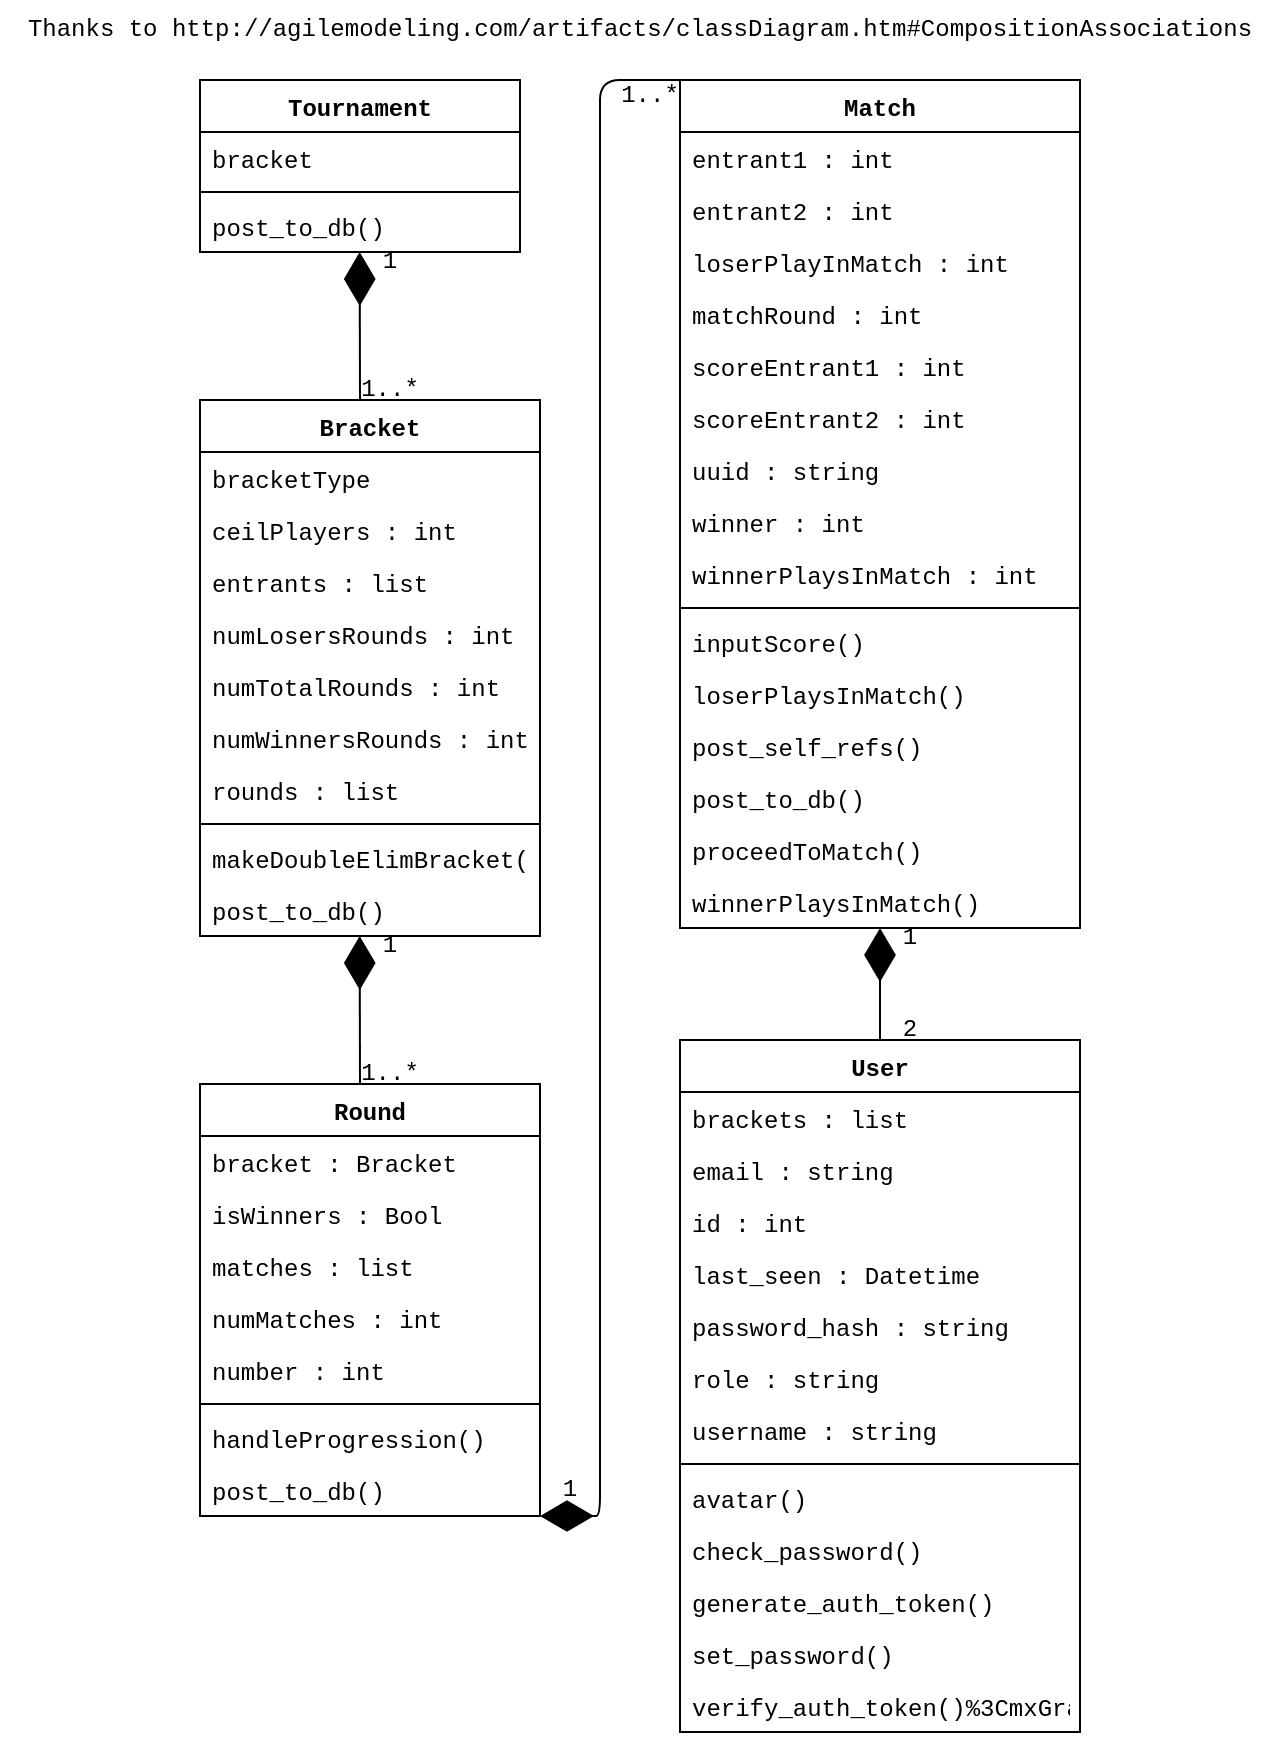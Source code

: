 <mxfile version="12.6.5" type="device"><diagram id="Jq5HH7XgQWrTTd1bxSg3" name="Page-1"><mxGraphModel dx="2031" dy="1179" grid="1" gridSize="10" guides="1" tooltips="1" connect="1" arrows="1" fold="1" page="1" pageScale="1" pageWidth="1600" pageHeight="1200" math="0" shadow="0"><root><mxCell id="0"/><mxCell id="1" parent="0"/><mxCell id="m4zedCqlivCbkzbcb7uF-5" value="Tournament" style="swimlane;fontStyle=1;align=center;verticalAlign=top;childLayout=stackLayout;horizontal=1;startSize=26;horizontalStack=0;resizeParent=1;resizeParentMax=0;resizeLast=0;collapsible=1;marginBottom=0;fontFamily=Courier New;" parent="1" vertex="1"><mxGeometry x="260" y="240" width="160" height="86" as="geometry"/></mxCell><mxCell id="m4zedCqlivCbkzbcb7uF-6" value="bracket" style="text;strokeColor=none;fillColor=none;align=left;verticalAlign=top;spacingLeft=4;spacingRight=4;overflow=hidden;rotatable=0;points=[[0,0.5],[1,0.5]];portConstraint=eastwest;fontFamily=Courier New;" parent="m4zedCqlivCbkzbcb7uF-5" vertex="1"><mxGeometry y="26" width="160" height="26" as="geometry"/></mxCell><mxCell id="m4zedCqlivCbkzbcb7uF-7" value="" style="line;strokeWidth=1;fillColor=none;align=left;verticalAlign=middle;spacingTop=-1;spacingLeft=3;spacingRight=3;rotatable=0;labelPosition=right;points=[];portConstraint=eastwest;fontFamily=Courier New;" parent="m4zedCqlivCbkzbcb7uF-5" vertex="1"><mxGeometry y="52" width="160" height="8" as="geometry"/></mxCell><mxCell id="m4zedCqlivCbkzbcb7uF-8" value="post_to_db()" style="text;strokeColor=none;fillColor=none;align=left;verticalAlign=top;spacingLeft=4;spacingRight=4;overflow=hidden;rotatable=0;points=[[0,0.5],[1,0.5]];portConstraint=eastwest;fontFamily=Courier New;" parent="m4zedCqlivCbkzbcb7uF-5" vertex="1"><mxGeometry y="60" width="160" height="26" as="geometry"/></mxCell><mxCell id="m4zedCqlivCbkzbcb7uF-9" value="" style="endArrow=diamondThin;endFill=1;endSize=24;html=1;entryX=0.499;entryY=1;entryDx=0;entryDy=0;fontFamily=Courier New;entryPerimeter=0;" parent="1" target="m4zedCqlivCbkzbcb7uF-8" edge="1"><mxGeometry width="160" relative="1" as="geometry"><mxPoint x="340" y="400" as="sourcePoint"/><mxPoint x="700" y="150" as="targetPoint"/></mxGeometry></mxCell><mxCell id="m4zedCqlivCbkzbcb7uF-10" value="Bracket" style="swimlane;fontStyle=1;align=center;verticalAlign=top;childLayout=stackLayout;horizontal=1;startSize=26;horizontalStack=0;resizeParent=1;resizeParentMax=0;resizeLast=0;collapsible=1;marginBottom=0;fontFamily=Courier New;" parent="1" vertex="1"><mxGeometry x="260" y="400" width="170" height="268" as="geometry"/></mxCell><mxCell id="m4zedCqlivCbkzbcb7uF-11" value="bracketType" style="text;strokeColor=none;fillColor=none;align=left;verticalAlign=top;spacingLeft=4;spacingRight=4;overflow=hidden;rotatable=0;points=[[0,0.5],[1,0.5]];portConstraint=eastwest;fontFamily=Courier New;" parent="m4zedCqlivCbkzbcb7uF-10" vertex="1"><mxGeometry y="26" width="170" height="26" as="geometry"/></mxCell><mxCell id="m4zedCqlivCbkzbcb7uF-50" value="ceilPlayers : int" style="text;strokeColor=none;fillColor=none;align=left;verticalAlign=top;spacingLeft=4;spacingRight=4;overflow=hidden;rotatable=0;points=[[0,0.5],[1,0.5]];portConstraint=eastwest;fontFamily=Courier New;" parent="m4zedCqlivCbkzbcb7uF-10" vertex="1"><mxGeometry y="52" width="170" height="26" as="geometry"/></mxCell><mxCell id="m4zedCqlivCbkzbcb7uF-51" value="entrants : list" style="text;strokeColor=none;fillColor=none;align=left;verticalAlign=top;spacingLeft=4;spacingRight=4;overflow=hidden;rotatable=0;points=[[0,0.5],[1,0.5]];portConstraint=eastwest;fontFamily=Courier New;" parent="m4zedCqlivCbkzbcb7uF-10" vertex="1"><mxGeometry y="78" width="170" height="26" as="geometry"/></mxCell><mxCell id="m4zedCqlivCbkzbcb7uF-52" value="numLosersRounds : int" style="text;strokeColor=none;fillColor=none;align=left;verticalAlign=top;spacingLeft=4;spacingRight=4;overflow=hidden;rotatable=0;points=[[0,0.5],[1,0.5]];portConstraint=eastwest;fontFamily=Courier New;" parent="m4zedCqlivCbkzbcb7uF-10" vertex="1"><mxGeometry y="104" width="170" height="26" as="geometry"/></mxCell><mxCell id="m4zedCqlivCbkzbcb7uF-53" value="numTotalRounds : int" style="text;strokeColor=none;fillColor=none;align=left;verticalAlign=top;spacingLeft=4;spacingRight=4;overflow=hidden;rotatable=0;points=[[0,0.5],[1,0.5]];portConstraint=eastwest;fontFamily=Courier New;" parent="m4zedCqlivCbkzbcb7uF-10" vertex="1"><mxGeometry y="130" width="170" height="26" as="geometry"/></mxCell><mxCell id="m4zedCqlivCbkzbcb7uF-54" value="numWinnersRounds : int" style="text;strokeColor=none;fillColor=none;align=left;verticalAlign=top;spacingLeft=4;spacingRight=4;overflow=hidden;rotatable=0;points=[[0,0.5],[1,0.5]];portConstraint=eastwest;fontFamily=Courier New;" parent="m4zedCqlivCbkzbcb7uF-10" vertex="1"><mxGeometry y="156" width="170" height="26" as="geometry"/></mxCell><mxCell id="m4zedCqlivCbkzbcb7uF-61" value="rounds : list" style="text;strokeColor=none;fillColor=none;align=left;verticalAlign=top;spacingLeft=4;spacingRight=4;overflow=hidden;rotatable=0;points=[[0,0.5],[1,0.5]];portConstraint=eastwest;fontFamily=Courier New;" parent="m4zedCqlivCbkzbcb7uF-10" vertex="1"><mxGeometry y="182" width="170" height="26" as="geometry"/></mxCell><mxCell id="m4zedCqlivCbkzbcb7uF-12" value="" style="line;strokeWidth=1;fillColor=none;align=left;verticalAlign=middle;spacingTop=-1;spacingLeft=3;spacingRight=3;rotatable=0;labelPosition=right;points=[];portConstraint=eastwest;fontFamily=Courier New;" parent="m4zedCqlivCbkzbcb7uF-10" vertex="1"><mxGeometry y="208" width="170" height="8" as="geometry"/></mxCell><mxCell id="m4zedCqlivCbkzbcb7uF-24" value="makeDoubleElimBracket()" style="text;strokeColor=none;fillColor=none;align=left;verticalAlign=top;spacingLeft=4;spacingRight=4;overflow=hidden;rotatable=0;points=[[0,0.5],[1,0.5]];portConstraint=eastwest;fontFamily=Courier New;" parent="m4zedCqlivCbkzbcb7uF-10" vertex="1"><mxGeometry y="216" width="170" height="26" as="geometry"/></mxCell><mxCell id="m4zedCqlivCbkzbcb7uF-25" value="post_to_db()" style="text;strokeColor=none;fillColor=none;align=left;verticalAlign=top;spacingLeft=4;spacingRight=4;overflow=hidden;rotatable=0;points=[[0,0.5],[1,0.5]];portConstraint=eastwest;fontFamily=Courier New;" parent="m4zedCqlivCbkzbcb7uF-10" vertex="1"><mxGeometry y="242" width="170" height="26" as="geometry"/></mxCell><mxCell id="m4zedCqlivCbkzbcb7uF-64" value="Thanks to&amp;nbsp;http://agilemodeling.com/artifacts/classDiagram.htm#CompositionAssociations" style="text;html=1;strokeColor=none;fillColor=none;align=center;verticalAlign=middle;whiteSpace=wrap;rounded=0;fontFamily=Courier New;" parent="1" vertex="1"><mxGeometry x="160" y="200" width="640" height="30" as="geometry"/></mxCell><mxCell id="m4zedCqlivCbkzbcb7uF-65" value="1" style="text;html=1;strokeColor=none;fillColor=none;align=center;verticalAlign=middle;whiteSpace=wrap;rounded=0;fontFamily=Courier New;" parent="1" vertex="1"><mxGeometry x="350" y="326" width="10" height="10" as="geometry"/></mxCell><mxCell id="m4zedCqlivCbkzbcb7uF-66" value="1..*" style="text;html=1;strokeColor=none;fillColor=none;align=center;verticalAlign=middle;whiteSpace=wrap;rounded=0;fontFamily=Courier New;" parent="1" vertex="1"><mxGeometry x="340" y="390" width="30" height="10" as="geometry"/></mxCell><mxCell id="m4zedCqlivCbkzbcb7uF-79" value="Round" style="swimlane;fontStyle=1;align=center;verticalAlign=top;childLayout=stackLayout;horizontal=1;startSize=26;horizontalStack=0;resizeParent=1;resizeParentMax=0;resizeLast=0;collapsible=1;marginBottom=0;fontFamily=Courier New;" parent="1" vertex="1"><mxGeometry x="260" y="742" width="170" height="216" as="geometry"/></mxCell><mxCell id="m4zedCqlivCbkzbcb7uF-80" value="bracket : Bracket" style="text;strokeColor=none;fillColor=none;align=left;verticalAlign=top;spacingLeft=4;spacingRight=4;overflow=hidden;rotatable=0;points=[[0,0.5],[1,0.5]];portConstraint=eastwest;fontFamily=Courier New;" parent="m4zedCqlivCbkzbcb7uF-79" vertex="1"><mxGeometry y="26" width="170" height="26" as="geometry"/></mxCell><mxCell id="m4zedCqlivCbkzbcb7uF-81" value="isWinners : Bool" style="text;strokeColor=none;fillColor=none;align=left;verticalAlign=top;spacingLeft=4;spacingRight=4;overflow=hidden;rotatable=0;points=[[0,0.5],[1,0.5]];portConstraint=eastwest;fontFamily=Courier New;" parent="m4zedCqlivCbkzbcb7uF-79" vertex="1"><mxGeometry y="52" width="170" height="26" as="geometry"/></mxCell><mxCell id="m4zedCqlivCbkzbcb7uF-82" value="matches : list" style="text;strokeColor=none;fillColor=none;align=left;verticalAlign=top;spacingLeft=4;spacingRight=4;overflow=hidden;rotatable=0;points=[[0,0.5],[1,0.5]];portConstraint=eastwest;fontFamily=Courier New;" parent="m4zedCqlivCbkzbcb7uF-79" vertex="1"><mxGeometry y="78" width="170" height="26" as="geometry"/></mxCell><mxCell id="m4zedCqlivCbkzbcb7uF-83" value="numMatches : int" style="text;strokeColor=none;fillColor=none;align=left;verticalAlign=top;spacingLeft=4;spacingRight=4;overflow=hidden;rotatable=0;points=[[0,0.5],[1,0.5]];portConstraint=eastwest;fontFamily=Courier New;" parent="m4zedCqlivCbkzbcb7uF-79" vertex="1"><mxGeometry y="104" width="170" height="26" as="geometry"/></mxCell><mxCell id="m4zedCqlivCbkzbcb7uF-84" value="number : int" style="text;strokeColor=none;fillColor=none;align=left;verticalAlign=top;spacingLeft=4;spacingRight=4;overflow=hidden;rotatable=0;points=[[0,0.5],[1,0.5]];portConstraint=eastwest;fontFamily=Courier New;" parent="m4zedCqlivCbkzbcb7uF-79" vertex="1"><mxGeometry y="130" width="170" height="26" as="geometry"/></mxCell><mxCell id="m4zedCqlivCbkzbcb7uF-87" value="" style="line;strokeWidth=1;fillColor=none;align=left;verticalAlign=middle;spacingTop=-1;spacingLeft=3;spacingRight=3;rotatable=0;labelPosition=right;points=[];portConstraint=eastwest;fontFamily=Courier New;" parent="m4zedCqlivCbkzbcb7uF-79" vertex="1"><mxGeometry y="156" width="170" height="8" as="geometry"/></mxCell><mxCell id="m4zedCqlivCbkzbcb7uF-88" value="handleProgression()" style="text;strokeColor=none;fillColor=none;align=left;verticalAlign=top;spacingLeft=4;spacingRight=4;overflow=hidden;rotatable=0;points=[[0,0.5],[1,0.5]];portConstraint=eastwest;fontFamily=Courier New;" parent="m4zedCqlivCbkzbcb7uF-79" vertex="1"><mxGeometry y="164" width="170" height="26" as="geometry"/></mxCell><mxCell id="m4zedCqlivCbkzbcb7uF-89" value="post_to_db()" style="text;strokeColor=none;fillColor=none;align=left;verticalAlign=top;spacingLeft=4;spacingRight=4;overflow=hidden;rotatable=0;points=[[0,0.5],[1,0.5]];portConstraint=eastwest;fontFamily=Courier New;" parent="m4zedCqlivCbkzbcb7uF-79" vertex="1"><mxGeometry y="190" width="170" height="26" as="geometry"/></mxCell><mxCell id="m4zedCqlivCbkzbcb7uF-96" value="" style="endArrow=diamondThin;endFill=1;endSize=24;html=1;entryX=1;entryY=0.5;entryDx=0;entryDy=0;fontFamily=Courier New;edgeStyle=orthogonalEdgeStyle;" parent="1" edge="1"><mxGeometry width="160" relative="1" as="geometry"><mxPoint x="500" y="240" as="sourcePoint"/><mxPoint x="430" y="958.0" as="targetPoint"/><Array as="points"><mxPoint x="460" y="240"/><mxPoint x="460" y="958"/></Array></mxGeometry></mxCell><mxCell id="m4zedCqlivCbkzbcb7uF-97" value="1" style="text;html=1;strokeColor=none;fillColor=none;align=center;verticalAlign=middle;whiteSpace=wrap;rounded=0;fontFamily=Courier New;" parent="1" vertex="1"><mxGeometry x="440" y="940" width="10" height="10" as="geometry"/></mxCell><mxCell id="m4zedCqlivCbkzbcb7uF-98" value="1..*" style="text;html=1;strokeColor=none;fillColor=none;align=center;verticalAlign=middle;whiteSpace=wrap;rounded=0;fontFamily=Courier New;" parent="1" vertex="1"><mxGeometry x="470" y="242.86" width="30" height="10" as="geometry"/></mxCell><mxCell id="m4zedCqlivCbkzbcb7uF-99" value="Match" style="swimlane;fontStyle=1;align=center;verticalAlign=top;childLayout=stackLayout;horizontal=1;startSize=26;horizontalStack=0;resizeParent=1;resizeParentMax=0;resizeLast=0;collapsible=1;marginBottom=0;fontFamily=Courier New;" parent="1" vertex="1"><mxGeometry x="500" y="240" width="200" height="424" as="geometry"/></mxCell><mxCell id="m4zedCqlivCbkzbcb7uF-100" value="entrant1 : int" style="text;strokeColor=none;fillColor=none;align=left;verticalAlign=top;spacingLeft=4;spacingRight=4;overflow=hidden;rotatable=0;points=[[0,0.5],[1,0.5]];portConstraint=eastwest;fontFamily=Courier New;" parent="m4zedCqlivCbkzbcb7uF-99" vertex="1"><mxGeometry y="26" width="200" height="26" as="geometry"/></mxCell><mxCell id="m4zedCqlivCbkzbcb7uF-101" value="entrant2 : int" style="text;strokeColor=none;fillColor=none;align=left;verticalAlign=top;spacingLeft=4;spacingRight=4;overflow=hidden;rotatable=0;points=[[0,0.5],[1,0.5]];portConstraint=eastwest;fontFamily=Courier New;" parent="m4zedCqlivCbkzbcb7uF-99" vertex="1"><mxGeometry y="52" width="200" height="26" as="geometry"/></mxCell><mxCell id="m4zedCqlivCbkzbcb7uF-102" value="loserPlayInMatch : int" style="text;strokeColor=none;fillColor=none;align=left;verticalAlign=top;spacingLeft=4;spacingRight=4;overflow=hidden;rotatable=0;points=[[0,0.5],[1,0.5]];portConstraint=eastwest;fontFamily=Courier New;" parent="m4zedCqlivCbkzbcb7uF-99" vertex="1"><mxGeometry y="78" width="200" height="26" as="geometry"/></mxCell><mxCell id="m4zedCqlivCbkzbcb7uF-103" value="matchRound : int" style="text;strokeColor=none;fillColor=none;align=left;verticalAlign=top;spacingLeft=4;spacingRight=4;overflow=hidden;rotatable=0;points=[[0,0.5],[1,0.5]];portConstraint=eastwest;fontFamily=Courier New;" parent="m4zedCqlivCbkzbcb7uF-99" vertex="1"><mxGeometry y="104" width="200" height="26" as="geometry"/></mxCell><mxCell id="m4zedCqlivCbkzbcb7uF-104" value="scoreEntrant1 : int" style="text;strokeColor=none;fillColor=none;align=left;verticalAlign=top;spacingLeft=4;spacingRight=4;overflow=hidden;rotatable=0;points=[[0,0.5],[1,0.5]];portConstraint=eastwest;fontFamily=Courier New;" parent="m4zedCqlivCbkzbcb7uF-99" vertex="1"><mxGeometry y="130" width="200" height="26" as="geometry"/></mxCell><mxCell id="m4zedCqlivCbkzbcb7uF-105" value="scoreEntrant2 : int" style="text;strokeColor=none;fillColor=none;align=left;verticalAlign=top;spacingLeft=4;spacingRight=4;overflow=hidden;rotatable=0;points=[[0,0.5],[1,0.5]];portConstraint=eastwest;fontFamily=Courier New;" parent="m4zedCqlivCbkzbcb7uF-99" vertex="1"><mxGeometry y="156" width="200" height="26" as="geometry"/></mxCell><mxCell id="m4zedCqlivCbkzbcb7uF-106" value="uuid : string" style="text;strokeColor=none;fillColor=none;align=left;verticalAlign=top;spacingLeft=4;spacingRight=4;overflow=hidden;rotatable=0;points=[[0,0.5],[1,0.5]];portConstraint=eastwest;fontFamily=Courier New;" parent="m4zedCqlivCbkzbcb7uF-99" vertex="1"><mxGeometry y="182" width="200" height="26" as="geometry"/></mxCell><mxCell id="m4zedCqlivCbkzbcb7uF-107" value="winner : int" style="text;strokeColor=none;fillColor=none;align=left;verticalAlign=top;spacingLeft=4;spacingRight=4;overflow=hidden;rotatable=0;points=[[0,0.5],[1,0.5]];portConstraint=eastwest;fontFamily=Courier New;" parent="m4zedCqlivCbkzbcb7uF-99" vertex="1"><mxGeometry y="208" width="200" height="26" as="geometry"/></mxCell><mxCell id="m4zedCqlivCbkzbcb7uF-108" value="winnerPlaysInMatch : int" style="text;strokeColor=none;fillColor=none;align=left;verticalAlign=top;spacingLeft=4;spacingRight=4;overflow=hidden;rotatable=0;points=[[0,0.5],[1,0.5]];portConstraint=eastwest;fontFamily=Courier New;" parent="m4zedCqlivCbkzbcb7uF-99" vertex="1"><mxGeometry y="234" width="200" height="26" as="geometry"/></mxCell><mxCell id="m4zedCqlivCbkzbcb7uF-110" value="" style="line;strokeWidth=1;fillColor=none;align=left;verticalAlign=middle;spacingTop=-1;spacingLeft=3;spacingRight=3;rotatable=0;labelPosition=right;points=[];portConstraint=eastwest;fontFamily=Courier New;" parent="m4zedCqlivCbkzbcb7uF-99" vertex="1"><mxGeometry y="260" width="200" height="8" as="geometry"/></mxCell><mxCell id="m4zedCqlivCbkzbcb7uF-111" value="inputScore()" style="text;strokeColor=none;fillColor=none;align=left;verticalAlign=top;spacingLeft=4;spacingRight=4;overflow=hidden;rotatable=0;points=[[0,0.5],[1,0.5]];portConstraint=eastwest;fontFamily=Courier New;" parent="m4zedCqlivCbkzbcb7uF-99" vertex="1"><mxGeometry y="268" width="200" height="26" as="geometry"/></mxCell><mxCell id="m4zedCqlivCbkzbcb7uF-112" value="loserPlaysInMatch()" style="text;strokeColor=none;fillColor=none;align=left;verticalAlign=top;spacingLeft=4;spacingRight=4;overflow=hidden;rotatable=0;points=[[0,0.5],[1,0.5]];portConstraint=eastwest;fontFamily=Courier New;" parent="m4zedCqlivCbkzbcb7uF-99" vertex="1"><mxGeometry y="294" width="200" height="26" as="geometry"/></mxCell><mxCell id="m4zedCqlivCbkzbcb7uF-113" value="post_self_refs()" style="text;strokeColor=none;fillColor=none;align=left;verticalAlign=top;spacingLeft=4;spacingRight=4;overflow=hidden;rotatable=0;points=[[0,0.5],[1,0.5]];portConstraint=eastwest;fontFamily=Courier New;" parent="m4zedCqlivCbkzbcb7uF-99" vertex="1"><mxGeometry y="320" width="200" height="26" as="geometry"/></mxCell><mxCell id="m4zedCqlivCbkzbcb7uF-114" value="post_to_db()" style="text;strokeColor=none;fillColor=none;align=left;verticalAlign=top;spacingLeft=4;spacingRight=4;overflow=hidden;rotatable=0;points=[[0,0.5],[1,0.5]];portConstraint=eastwest;fontFamily=Courier New;" parent="m4zedCqlivCbkzbcb7uF-99" vertex="1"><mxGeometry y="346" width="200" height="26" as="geometry"/></mxCell><mxCell id="m4zedCqlivCbkzbcb7uF-115" value="proceedToMatch()" style="text;strokeColor=none;fillColor=none;align=left;verticalAlign=top;spacingLeft=4;spacingRight=4;overflow=hidden;rotatable=0;points=[[0,0.5],[1,0.5]];portConstraint=eastwest;fontFamily=Courier New;" parent="m4zedCqlivCbkzbcb7uF-99" vertex="1"><mxGeometry y="372" width="200" height="26" as="geometry"/></mxCell><mxCell id="m4zedCqlivCbkzbcb7uF-116" value="winnerPlaysInMatch()" style="text;strokeColor=none;fillColor=none;align=left;verticalAlign=top;spacingLeft=4;spacingRight=4;overflow=hidden;rotatable=0;points=[[0,0.5],[1,0.5]];portConstraint=eastwest;fontFamily=Courier New;" parent="m4zedCqlivCbkzbcb7uF-99" vertex="1"><mxGeometry y="398" width="200" height="26" as="geometry"/></mxCell><mxCell id="m4zedCqlivCbkzbcb7uF-123" value="" style="endArrow=diamondThin;endFill=1;endSize=24;html=1;entryX=0.499;entryY=1;entryDx=0;entryDy=0;fontFamily=Courier New;entryPerimeter=0;" parent="1" edge="1"><mxGeometry width="160" relative="1" as="geometry"><mxPoint x="340" y="742" as="sourcePoint"/><mxPoint x="339.84" y="668" as="targetPoint"/></mxGeometry></mxCell><mxCell id="m4zedCqlivCbkzbcb7uF-124" value="1" style="text;html=1;strokeColor=none;fillColor=none;align=center;verticalAlign=middle;whiteSpace=wrap;rounded=0;fontFamily=Courier New;" parent="1" vertex="1"><mxGeometry x="350" y="668" width="10" height="10" as="geometry"/></mxCell><mxCell id="m4zedCqlivCbkzbcb7uF-125" value="1..*" style="text;html=1;strokeColor=none;fillColor=none;align=center;verticalAlign=middle;whiteSpace=wrap;rounded=0;fontFamily=Courier New;" parent="1" vertex="1"><mxGeometry x="340" y="732" width="30" height="10" as="geometry"/></mxCell><mxCell id="m4zedCqlivCbkzbcb7uF-127" value="User" style="swimlane;fontStyle=1;align=center;verticalAlign=top;childLayout=stackLayout;horizontal=1;startSize=26;horizontalStack=0;resizeParent=1;resizeParentMax=0;resizeLast=0;collapsible=1;marginBottom=0;fontFamily=Courier New;" parent="1" vertex="1"><mxGeometry x="500" y="720" width="200" height="346" as="geometry"/></mxCell><mxCell id="m4zedCqlivCbkzbcb7uF-128" value="brackets : list" style="text;strokeColor=none;fillColor=none;align=left;verticalAlign=top;spacingLeft=4;spacingRight=4;overflow=hidden;rotatable=0;points=[[0,0.5],[1,0.5]];portConstraint=eastwest;fontFamily=Courier New;" parent="m4zedCqlivCbkzbcb7uF-127" vertex="1"><mxGeometry y="26" width="200" height="26" as="geometry"/></mxCell><mxCell id="m4zedCqlivCbkzbcb7uF-129" value="email : string" style="text;strokeColor=none;fillColor=none;align=left;verticalAlign=top;spacingLeft=4;spacingRight=4;overflow=hidden;rotatable=0;points=[[0,0.5],[1,0.5]];portConstraint=eastwest;fontFamily=Courier New;" parent="m4zedCqlivCbkzbcb7uF-127" vertex="1"><mxGeometry y="52" width="200" height="26" as="geometry"/></mxCell><mxCell id="m4zedCqlivCbkzbcb7uF-130" value="id : int" style="text;strokeColor=none;fillColor=none;align=left;verticalAlign=top;spacingLeft=4;spacingRight=4;overflow=hidden;rotatable=0;points=[[0,0.5],[1,0.5]];portConstraint=eastwest;fontFamily=Courier New;" parent="m4zedCqlivCbkzbcb7uF-127" vertex="1"><mxGeometry y="78" width="200" height="26" as="geometry"/></mxCell><mxCell id="m4zedCqlivCbkzbcb7uF-131" value="last_seen : Datetime" style="text;strokeColor=none;fillColor=none;align=left;verticalAlign=top;spacingLeft=4;spacingRight=4;overflow=hidden;rotatable=0;points=[[0,0.5],[1,0.5]];portConstraint=eastwest;fontFamily=Courier New;" parent="m4zedCqlivCbkzbcb7uF-127" vertex="1"><mxGeometry y="104" width="200" height="26" as="geometry"/></mxCell><mxCell id="m4zedCqlivCbkzbcb7uF-132" value="password_hash : string" style="text;strokeColor=none;fillColor=none;align=left;verticalAlign=top;spacingLeft=4;spacingRight=4;overflow=hidden;rotatable=0;points=[[0,0.5],[1,0.5]];portConstraint=eastwest;fontFamily=Courier New;" parent="m4zedCqlivCbkzbcb7uF-127" vertex="1"><mxGeometry y="130" width="200" height="26" as="geometry"/></mxCell><mxCell id="m4zedCqlivCbkzbcb7uF-133" value="role : string" style="text;strokeColor=none;fillColor=none;align=left;verticalAlign=top;spacingLeft=4;spacingRight=4;overflow=hidden;rotatable=0;points=[[0,0.5],[1,0.5]];portConstraint=eastwest;fontFamily=Courier New;" parent="m4zedCqlivCbkzbcb7uF-127" vertex="1"><mxGeometry y="156" width="200" height="26" as="geometry"/></mxCell><mxCell id="m4zedCqlivCbkzbcb7uF-134" value="username : string" style="text;strokeColor=none;fillColor=none;align=left;verticalAlign=top;spacingLeft=4;spacingRight=4;overflow=hidden;rotatable=0;points=[[0,0.5],[1,0.5]];portConstraint=eastwest;fontFamily=Courier New;" parent="m4zedCqlivCbkzbcb7uF-127" vertex="1"><mxGeometry y="182" width="200" height="26" as="geometry"/></mxCell><mxCell id="m4zedCqlivCbkzbcb7uF-135" value="" style="line;strokeWidth=1;fillColor=none;align=left;verticalAlign=middle;spacingTop=-1;spacingLeft=3;spacingRight=3;rotatable=0;labelPosition=right;points=[];portConstraint=eastwest;fontFamily=Courier New;" parent="m4zedCqlivCbkzbcb7uF-127" vertex="1"><mxGeometry y="208" width="200" height="8" as="geometry"/></mxCell><mxCell id="m4zedCqlivCbkzbcb7uF-136" value="avatar()" style="text;strokeColor=none;fillColor=none;align=left;verticalAlign=top;spacingLeft=4;spacingRight=4;overflow=hidden;rotatable=0;points=[[0,0.5],[1,0.5]];portConstraint=eastwest;fontFamily=Courier New;" parent="m4zedCqlivCbkzbcb7uF-127" vertex="1"><mxGeometry y="216" width="200" height="26" as="geometry"/></mxCell><mxCell id="m4zedCqlivCbkzbcb7uF-137" value="check_password()" style="text;strokeColor=none;fillColor=none;align=left;verticalAlign=top;spacingLeft=4;spacingRight=4;overflow=hidden;rotatable=0;points=[[0,0.5],[1,0.5]];portConstraint=eastwest;fontFamily=Courier New;" parent="m4zedCqlivCbkzbcb7uF-127" vertex="1"><mxGeometry y="242" width="200" height="26" as="geometry"/></mxCell><mxCell id="m4zedCqlivCbkzbcb7uF-138" value="generate_auth_token()" style="text;strokeColor=none;fillColor=none;align=left;verticalAlign=top;spacingLeft=4;spacingRight=4;overflow=hidden;rotatable=0;points=[[0,0.5],[1,0.5]];portConstraint=eastwest;fontFamily=Courier New;" parent="m4zedCqlivCbkzbcb7uF-127" vertex="1"><mxGeometry y="268" width="200" height="26" as="geometry"/></mxCell><mxCell id="m4zedCqlivCbkzbcb7uF-139" value="set_password()" style="text;strokeColor=none;fillColor=none;align=left;verticalAlign=top;spacingLeft=4;spacingRight=4;overflow=hidden;rotatable=0;points=[[0,0.5],[1,0.5]];portConstraint=eastwest;fontFamily=Courier New;" parent="m4zedCqlivCbkzbcb7uF-127" vertex="1"><mxGeometry y="294" width="200" height="26" as="geometry"/></mxCell><mxCell id="m4zedCqlivCbkzbcb7uF-140" value="verify_auth_token()%3CmxGraphModel%3E%3Croot%3E%3CmxCell%20id%3D%220%22%2F%3E%3CmxCell%20id%3D%221%22%20parent%3D%220%22%2F%3E%3CmxCell%20id%3D%222%22%20value%3D%22Bracket%22%20style%3D%22swimlane%3BfontStyle%3D1%3Balign%3Dcenter%3BverticalAlign%3Dtop%3BchildLayout%3DstackLayout%3Bhorizontal%3D1%3BstartSize%3D26%3BhorizontalStack%3D0%3BresizeParent%3D1%3BresizeParentMax%3D0%3BresizeLast%3D0%3Bcollapsible%3D1%3BmarginBottom%3D0%3BfontFamily%3DCourier%20New%3B%22%20vertex%3D%221%22%20parent%3D%221%22%3E%3CmxGeometry%20x%3D%22160%22%20y%3D%22400%22%20width%3D%22170%22%20height%3D%22268%22%20as%3D%22geometry%22%2F%3E%3C%2FmxCell%3E%3CmxCell%20id%3D%223%22%20value%3D%22bracketType%22%20style%3D%22text%3BstrokeColor%3Dnone%3BfillColor%3Dnone%3Balign%3Dleft%3BverticalAlign%3Dtop%3BspacingLeft%3D4%3BspacingRight%3D4%3Boverflow%3Dhidden%3Brotatable%3D0%3Bpoints%3D%5B%5B0%2C0.5%5D%2C%5B1%2C0.5%5D%5D%3BportConstraint%3Deastwest%3BfontFamily%3DCourier%20New%3B%22%20vertex%3D%221%22%20parent%3D%222%22%3E%3CmxGeometry%20y%3D%2226%22%20width%3D%22170%22%20height%3D%2226%22%20as%3D%22geometry%22%2F%3E%3C%2FmxCell%3E%3CmxCell%20id%3D%224%22%20value%3D%22ceilPlayers%20%3A%20int%22%20style%3D%22text%3BstrokeColor%3Dnone%3BfillColor%3Dnone%3Balign%3Dleft%3BverticalAlign%3Dtop%3BspacingLeft%3D4%3BspacingRight%3D4%3Boverflow%3Dhidden%3Brotatable%3D0%3Bpoints%3D%5B%5B0%2C0.5%5D%2C%5B1%2C0.5%5D%5D%3BportConstraint%3Deastwest%3BfontFamily%3DCourier%20New%3B%22%20vertex%3D%221%22%20parent%3D%222%22%3E%3CmxGeometry%20y%3D%2252%22%20width%3D%22170%22%20height%3D%2226%22%20as%3D%22geometry%22%2F%3E%3C%2FmxCell%3E%3CmxCell%20id%3D%225%22%20value%3D%22entrants%20%3A%20list%22%20style%3D%22text%3BstrokeColor%3Dnone%3BfillColor%3Dnone%3Balign%3Dleft%3BverticalAlign%3Dtop%3BspacingLeft%3D4%3BspacingRight%3D4%3Boverflow%3Dhidden%3Brotatable%3D0%3Bpoints%3D%5B%5B0%2C0.5%5D%2C%5B1%2C0.5%5D%5D%3BportConstraint%3Deastwest%3BfontFamily%3DCourier%20New%3B%22%20vertex%3D%221%22%20parent%3D%222%22%3E%3CmxGeometry%20y%3D%2278%22%20width%3D%22170%22%20height%3D%2226%22%20as%3D%22geometry%22%2F%3E%3C%2FmxCell%3E%3CmxCell%20id%3D%226%22%20value%3D%22numLosersRounds%20%3A%20int%22%20style%3D%22text%3BstrokeColor%3Dnone%3BfillColor%3Dnone%3Balign%3Dleft%3BverticalAlign%3Dtop%3BspacingLeft%3D4%3BspacingRight%3D4%3Boverflow%3Dhidden%3Brotatable%3D0%3Bpoints%3D%5B%5B0%2C0.5%5D%2C%5B1%2C0.5%5D%5D%3BportConstraint%3Deastwest%3BfontFamily%3DCourier%20New%3B%22%20vertex%3D%221%22%20parent%3D%222%22%3E%3CmxGeometry%20y%3D%22104%22%20width%3D%22170%22%20height%3D%2226%22%20as%3D%22geometry%22%2F%3E%3C%2FmxCell%3E%3CmxCell%20id%3D%227%22%20value%3D%22numTotalRounds%20%3A%20int%22%20style%3D%22text%3BstrokeColor%3Dnone%3BfillColor%3Dnone%3Balign%3Dleft%3BverticalAlign%3Dtop%3BspacingLeft%3D4%3BspacingRight%3D4%3Boverflow%3Dhidden%3Brotatable%3D0%3Bpoints%3D%5B%5B0%2C0.5%5D%2C%5B1%2C0.5%5D%5D%3BportConstraint%3Deastwest%3BfontFamily%3DCourier%20New%3B%22%20vertex%3D%221%22%20parent%3D%222%22%3E%3CmxGeometry%20y%3D%22130%22%20width%3D%22170%22%20height%3D%2226%22%20as%3D%22geometry%22%2F%3E%3C%2FmxCell%3E%3CmxCell%20id%3D%228%22%20value%3D%22numWinnersRounds%20%3A%20int%22%20style%3D%22text%3BstrokeColor%3Dnone%3BfillColor%3Dnone%3Balign%3Dleft%3BverticalAlign%3Dtop%3BspacingLeft%3D4%3BspacingRight%3D4%3Boverflow%3Dhidden%3Brotatable%3D0%3Bpoints%3D%5B%5B0%2C0.5%5D%2C%5B1%2C0.5%5D%5D%3BportConstraint%3Deastwest%3BfontFamily%3DCourier%20New%3B%22%20vertex%3D%221%22%20parent%3D%222%22%3E%3CmxGeometry%20y%3D%22156%22%20width%3D%22170%22%20height%3D%2226%22%20as%3D%22geometry%22%2F%3E%3C%2FmxCell%3E%3CmxCell%20id%3D%229%22%20value%3D%22rounds%20%3A%20list%22%20style%3D%22text%3BstrokeColor%3Dnone%3BfillColor%3Dnone%3Balign%3Dleft%3BverticalAlign%3Dtop%3BspacingLeft%3D4%3BspacingRight%3D4%3Boverflow%3Dhidden%3Brotatable%3D0%3Bpoints%3D%5B%5B0%2C0.5%5D%2C%5B1%2C0.5%5D%5D%3BportConstraint%3Deastwest%3BfontFamily%3DCourier%20New%3B%22%20vertex%3D%221%22%20parent%3D%222%22%3E%3CmxGeometry%20y%3D%22182%22%20width%3D%22170%22%20height%3D%2226%22%20as%3D%22geometry%22%2F%3E%3C%2FmxCell%3E%3CmxCell%20id%3D%2210%22%20value%3D%22%22%20style%3D%22line%3BstrokeWidth%3D1%3BfillColor%3Dnone%3Balign%3Dleft%3BverticalAlign%3Dmiddle%3BspacingTop%3D-1%3BspacingLeft%3D3%3BspacingRight%3D3%3Brotatable%3D0%3BlabelPosition%3Dright%3Bpoints%3D%5B%5D%3BportConstraint%3Deastwest%3BfontFamily%3DCourier%20New%3B%22%20vertex%3D%221%22%20parent%3D%222%22%3E%3CmxGeometry%20y%3D%22208%22%20width%3D%22170%22%20height%3D%228%22%20as%3D%22geometry%22%2F%3E%3C%2FmxCell%3E%3CmxCell%20id%3D%2211%22%20value%3D%22makeDoubleElimBracket()%22%20style%3D%22text%3BstrokeColor%3Dnone%3BfillColor%3Dnone%3Balign%3Dleft%3BverticalAlign%3Dtop%3BspacingLeft%3D4%3BspacingRight%3D4%3Boverflow%3Dhidden%3Brotatable%3D0%3Bpoints%3D%5B%5B0%2C0.5%5D%2C%5B1%2C0.5%5D%5D%3BportConstraint%3Deastwest%3BfontFamily%3DCourier%20New%3B%22%20vertex%3D%221%22%20parent%3D%222%22%3E%3CmxGeometry%20y%3D%22216%22%20width%3D%22170%22%20height%3D%2226%22%20as%3D%22geometry%22%2F%3E%3C%2FmxCell%3E%3CmxCell%20id%3D%2212%22%20value%3D%22post_to_db()%22%20style%3D%22text%3BstrokeColor%3Dnone%3BfillColor%3Dnone%3Balign%3Dleft%3BverticalAlign%3Dtop%3BspacingLeft%3D4%3BspacingRight%3D4%3Boverflow%3Dhidden%3Brotatable%3D0%3Bpoints%3D%5B%5B0%2C0.5%5D%2C%5B1%2C0.5%5D%5D%3BportConstraint%3Deastwest%3BfontFamily%3DCourier%20New%3B%22%20vertex%3D%221%22%20parent%3D%222%22%3E%3CmxGeometry%20y%3D%22242%22%20width%3D%22170%22%20height%3D%2226%22%20as%3D%22geometry%22%2F%3E%3C%2FmxCell%3E%3C%2Froot%3E%3C%2FmxGraphModel%3E" style="text;strokeColor=none;fillColor=none;align=left;verticalAlign=top;spacingLeft=4;spacingRight=4;overflow=hidden;rotatable=0;points=[[0,0.5],[1,0.5]];portConstraint=eastwest;fontFamily=Courier New;" parent="m4zedCqlivCbkzbcb7uF-127" vertex="1"><mxGeometry y="320" width="200" height="26" as="geometry"/></mxCell><mxCell id="m4zedCqlivCbkzbcb7uF-141" value="" style="endArrow=diamondThin;endFill=1;endSize=24;html=1;entryX=0.499;entryY=1;entryDx=0;entryDy=0;fontFamily=Courier New;entryPerimeter=0;" parent="1" edge="1"><mxGeometry width="160" relative="1" as="geometry"><mxPoint x="600" y="720" as="sourcePoint"/><mxPoint x="600.0" y="664" as="targetPoint"/></mxGeometry></mxCell><mxCell id="m4zedCqlivCbkzbcb7uF-142" value="1" style="text;html=1;strokeColor=none;fillColor=none;align=center;verticalAlign=middle;whiteSpace=wrap;rounded=0;fontFamily=Courier New;" parent="1" vertex="1"><mxGeometry x="610.16" y="664" width="10" height="10" as="geometry"/></mxCell><mxCell id="m4zedCqlivCbkzbcb7uF-146" value="2" style="text;html=1;strokeColor=none;fillColor=none;align=center;verticalAlign=middle;whiteSpace=wrap;rounded=0;fontFamily=Courier New;" parent="1" vertex="1"><mxGeometry x="610.16" y="710" width="10" height="10" as="geometry"/></mxCell></root></mxGraphModel></diagram></mxfile>